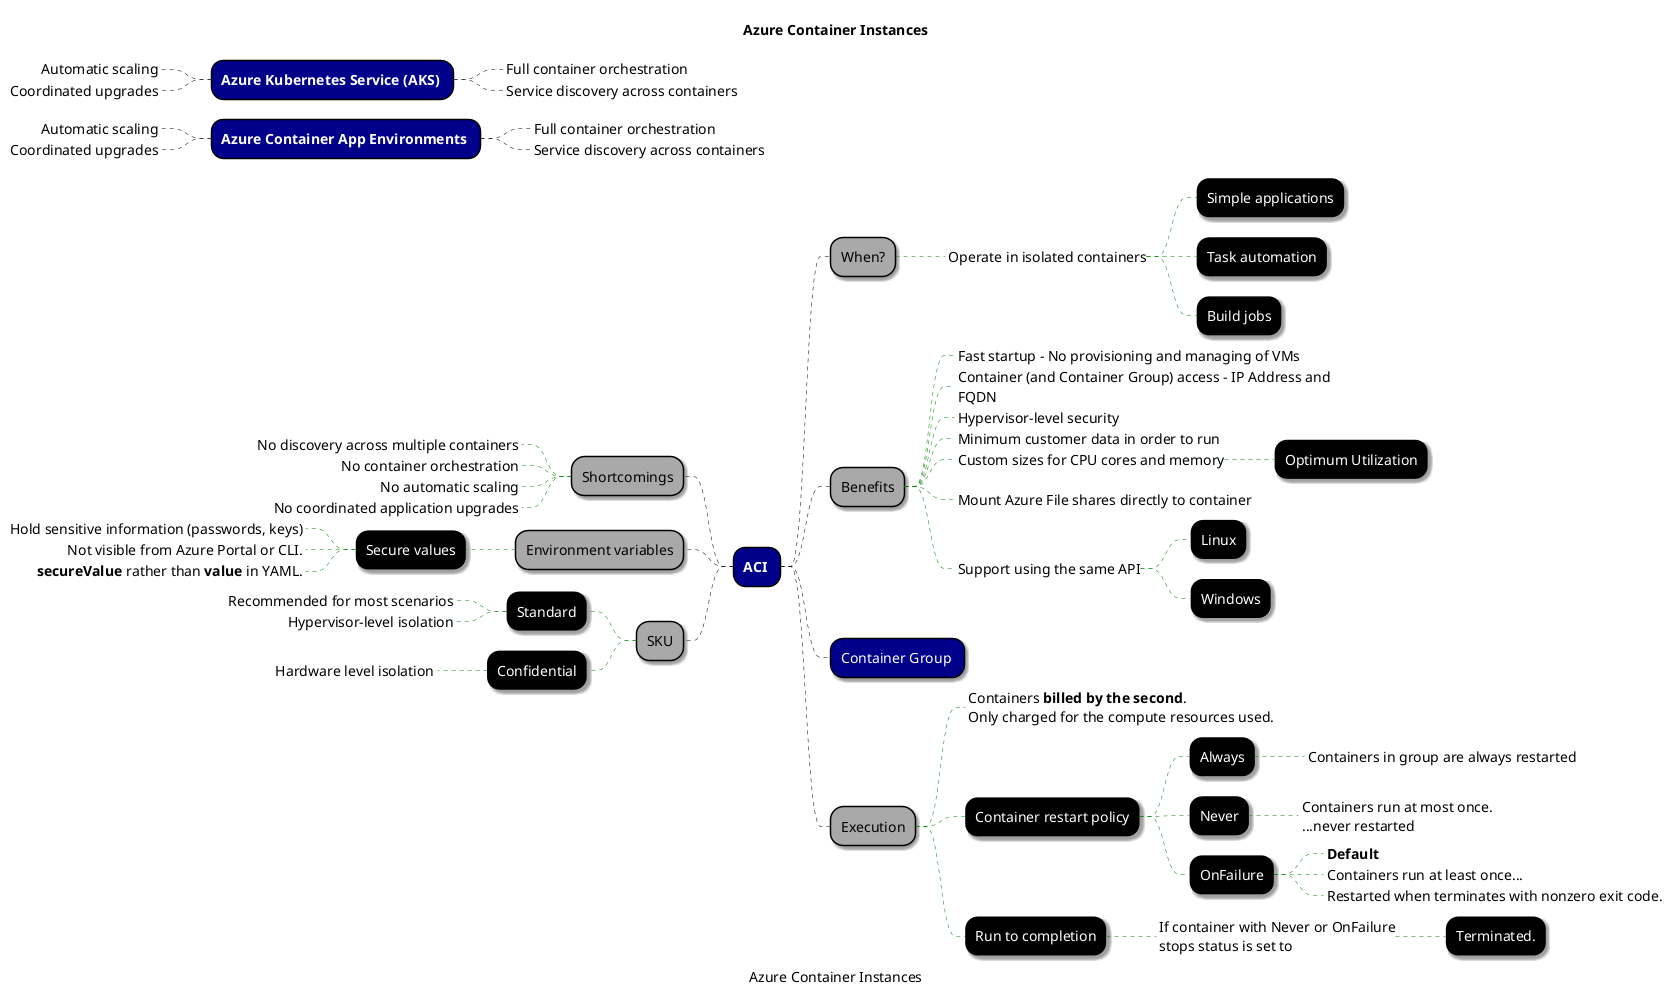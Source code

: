 @startmindmap "Azure Container Instances"

title Azure Container Instances
caption Azure Container Instances

<style>

    mindMapDiagram {
        .root {
            BackgroundColor darkblue
            LineColor black
            FontColor white
        }

        node {
            FontColor white
            LineColor black
            BackgroundColor black
            Shadowing 2.0
            RoundCorner 25
        }
        :depth(0) {
            FontColor black
            LineColor white
            BackgroundColor white
            Shadowing 0.0
        }
        :depth(1) {
            FontColor black
            BackgroundColor darkgrey
            Shadowing 2.0
        }

        arrow {
            LineStyle 4
            LineThickness 0.5
            LineColor green
        }

        boxless {
            FontColor black
            Margin 10
            Padding 10
            MaximumWidth 400
        }
    }
</style>

+ **Azure Kubernetes Service (AKS)** <<root>>
++_ Full container orchestration
++_ Service discovery across containers
--_ Automatic scaling
--_ Coordinated upgrades

+ **Azure Container App Environments** <<root>>
++_ Full container orchestration
++_ Service discovery across containers
--_ Automatic scaling
--_ Coordinated upgrades

+ **ACI** <<root>>

++ When?
+++_ Operate in isolated containers
++++ Simple applications
++++ Task automation
++++ Build jobs

++ Benefits
+++_ Fast startup - No provisioning and managing of VMs
+++_ Container (and Container Group) access - IP Address and FQDN
+++_ Hypervisor-level security
+++_ Minimum customer data in order to run
+++_ Custom sizes for CPU cores and memory
++++ Optimum Utilization
+++_ Mount Azure File shares directly to container
+++_ Support using the same API
++++ Linux
++++ Windows
++ Container Group <<root>>


-- Shortcomings
---_ No discovery across multiple containers
---_ No container orchestration
---_ No automatic scaling
---_ No coordinated application upgrades

-- Environment variables
--- Secure values
----_ Hold sensitive information (passwords, keys)
----_ Not visible from Azure Portal or CLI.
----_ **secureValue** rather than **value** in YAML.

-- SKU
--- Standard
----_ Recommended for most scenarios
----_ Hypervisor-level isolation
--- Confidential
----_ Hardware level isolation

++ Execution
+++_ Containers **billed by the second**.\nOnly charged for the compute resources used.
+++ Container restart policy
++++ Always
+++++_ Containers in group are always restarted
++++ Never
+++++_ Containers run at most once.\n...never restarted
++++ OnFailure
+++++_ **Default**
+++++_ Containers run at least once...
+++++_ Restarted when terminates with nonzero exit code.
+++ Run to completion
++++_ If container with Never or OnFailure\nstops status is set to
+++++ Terminated.

@endmindmap
